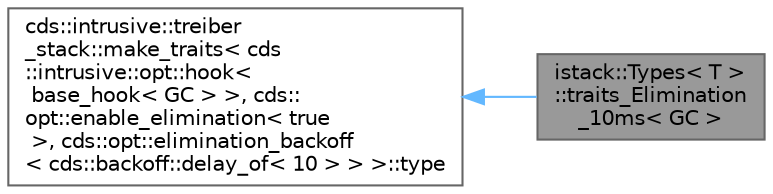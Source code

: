 digraph "istack::Types&lt; T &gt;::traits_Elimination_10ms&lt; GC &gt;"
{
 // LATEX_PDF_SIZE
  bgcolor="transparent";
  edge [fontname=Helvetica,fontsize=10,labelfontname=Helvetica,labelfontsize=10];
  node [fontname=Helvetica,fontsize=10,shape=box,height=0.2,width=0.4];
  rankdir="LR";
  Node1 [id="Node000001",label="istack::Types\< T \>\l::traits_Elimination\l_10ms\< GC \>",height=0.2,width=0.4,color="gray40", fillcolor="grey60", style="filled", fontcolor="black",tooltip=" "];
  Node2 -> Node1 [id="edge1_Node000001_Node000002",dir="back",color="steelblue1",style="solid",tooltip=" "];
  Node2 [id="Node000002",label="cds::intrusive::treiber\l_stack::make_traits\< cds\l::intrusive::opt::hook\<\l base_hook\< GC \> \>, cds::\lopt::enable_elimination\< true\l \>, cds::opt::elimination_backoff\l\< cds::backoff::delay_of\< 10 \> \> \>::type",height=0.2,width=0.4,color="gray40", fillcolor="white", style="filled",tooltip=" "];
}
